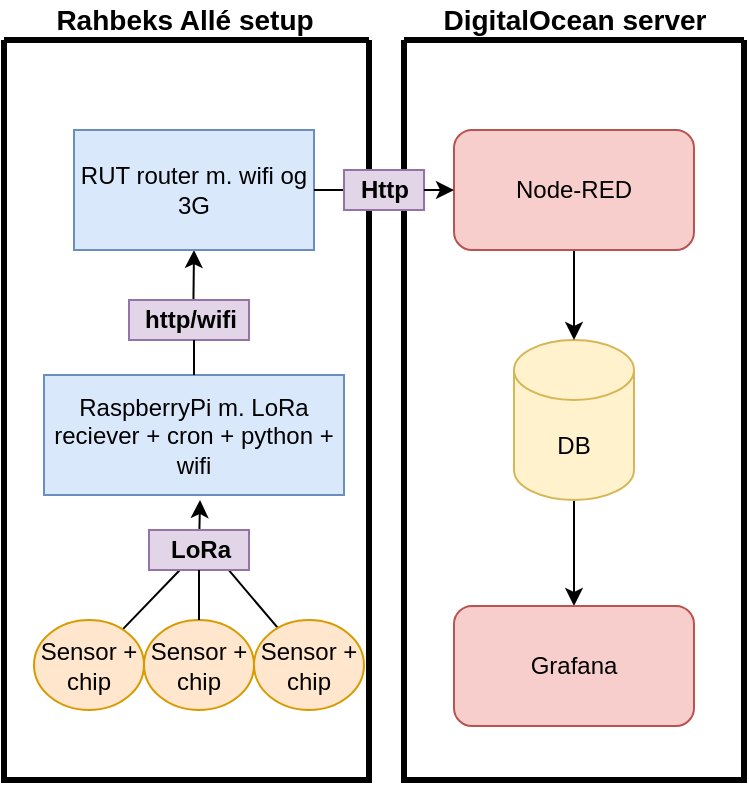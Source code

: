 <mxfile version="17.4.1" type="github">
  <diagram name="Page-1" id="c7488fd3-1785-93aa-aadb-54a6760d102a">
    <mxGraphModel dx="1422" dy="737" grid="1" gridSize="10" guides="1" tooltips="1" connect="1" arrows="1" fold="1" page="1" pageScale="1" pageWidth="1100" pageHeight="850" background="none" math="0" shadow="0">
      <root>
        <mxCell id="0" />
        <mxCell id="1" parent="0" />
        <mxCell id="0YkN7FA_I91x9jAutYYU-3" value="" style="swimlane;startSize=0;swimlaneFillColor=none;fillColor=none;strokeColor=#000000;fontColor=#333333;strokeWidth=3;" vertex="1" parent="1">
          <mxGeometry x="110" y="160" width="182.5" height="370" as="geometry" />
        </mxCell>
        <UserObject label="RaspberryPi m. LoRa reciever + cron + python + wifi" link="https://en.wikipedia.org/wiki/Raspberry_Pi" id="0YkN7FA_I91x9jAutYYU-1">
          <mxCell style="rounded=0;whiteSpace=wrap;html=1;fillColor=#dae8fc;strokeColor=#6c8ebf;" vertex="1" parent="0YkN7FA_I91x9jAutYYU-3">
            <mxGeometry x="20" y="167.5" width="150" height="60" as="geometry" />
          </mxCell>
        </UserObject>
        <mxCell id="0YkN7FA_I91x9jAutYYU-11" value="" style="endArrow=classic;html=1;rounded=0;entryX=0.5;entryY=1;entryDx=0;entryDy=0;exitX=0.537;exitY=-0.008;exitDx=0;exitDy=0;startArrow=none;exitPerimeter=0;" edge="1" parent="0YkN7FA_I91x9jAutYYU-3" source="0YkN7FA_I91x9jAutYYU-24" target="0YkN7FA_I91x9jAutYYU-12">
          <mxGeometry width="50" height="50" relative="1" as="geometry">
            <mxPoint x="90" y="260" as="sourcePoint" />
            <mxPoint x="135" y="210" as="targetPoint" />
          </mxGeometry>
        </mxCell>
        <UserObject label="RUT router m. wifi og 3G" link="https://wiki.teltonika-networks.com/view/RUT_Routers" id="0YkN7FA_I91x9jAutYYU-12">
          <mxCell style="rounded=0;whiteSpace=wrap;html=1;fillColor=#dae8fc;strokeColor=#6c8ebf;" vertex="1" parent="0YkN7FA_I91x9jAutYYU-3">
            <mxGeometry x="35" y="45" width="120" height="60" as="geometry" />
          </mxCell>
        </UserObject>
        <mxCell id="0YkN7FA_I91x9jAutYYU-43" style="edgeStyle=none;rounded=0;orthogonalLoop=1;jettySize=auto;html=1;entryX=0.794;entryY=0.99;entryDx=0;entryDy=0;entryPerimeter=0;fontSize=14;endArrow=none;endFill=0;" edge="1" parent="0YkN7FA_I91x9jAutYYU-3" source="0YkN7FA_I91x9jAutYYU-4" target="0YkN7FA_I91x9jAutYYU-10">
          <mxGeometry relative="1" as="geometry" />
        </mxCell>
        <mxCell id="0YkN7FA_I91x9jAutYYU-4" value="Sensor + &lt;br&gt;chip" style="ellipse;whiteSpace=wrap;html=1;fillColor=#ffe6cc;strokeColor=#d79b00;" vertex="1" parent="0YkN7FA_I91x9jAutYYU-3">
          <mxGeometry x="125" y="290" width="55" height="45" as="geometry" />
        </mxCell>
        <mxCell id="0YkN7FA_I91x9jAutYYU-26" value="Sensor + chip" style="ellipse;whiteSpace=wrap;html=1;fillColor=#ffe6cc;strokeColor=#d79b00;" vertex="1" parent="0YkN7FA_I91x9jAutYYU-3">
          <mxGeometry x="70" y="290" width="55" height="45" as="geometry" />
        </mxCell>
        <mxCell id="0YkN7FA_I91x9jAutYYU-42" style="rounded=0;orthogonalLoop=1;jettySize=auto;html=1;fontSize=14;endArrow=none;endFill=0;" edge="1" parent="0YkN7FA_I91x9jAutYYU-3" source="0YkN7FA_I91x9jAutYYU-27" target="0YkN7FA_I91x9jAutYYU-10">
          <mxGeometry relative="1" as="geometry" />
        </mxCell>
        <mxCell id="0YkN7FA_I91x9jAutYYU-27" value="Sensor + &lt;br&gt;chip" style="ellipse;whiteSpace=wrap;html=1;fillColor=#ffe6cc;strokeColor=#d79b00;" vertex="1" parent="0YkN7FA_I91x9jAutYYU-3">
          <mxGeometry x="15" y="290" width="55" height="45" as="geometry" />
        </mxCell>
        <mxCell id="0YkN7FA_I91x9jAutYYU-24" value="http/wifi&lt;br&gt;" style="text;html=1;align=center;verticalAlign=middle;resizable=0;points=[];autosize=1;strokeColor=#9673a6;fillColor=#e1d5e7;fontStyle=1" vertex="1" parent="0YkN7FA_I91x9jAutYYU-3">
          <mxGeometry x="62.5" y="130" width="60" height="20" as="geometry" />
        </mxCell>
        <mxCell id="0YkN7FA_I91x9jAutYYU-40" value="" style="endArrow=none;html=1;rounded=0;exitX=0.5;exitY=0;exitDx=0;exitDy=0;" edge="1" parent="0YkN7FA_I91x9jAutYYU-3" source="0YkN7FA_I91x9jAutYYU-1">
          <mxGeometry width="50" height="50" relative="1" as="geometry">
            <mxPoint x="90" y="170" as="sourcePoint" />
            <mxPoint x="95" y="150" as="targetPoint" />
          </mxGeometry>
        </mxCell>
        <mxCell id="0YkN7FA_I91x9jAutYYU-48" style="edgeStyle=none;rounded=0;orthogonalLoop=1;jettySize=auto;html=1;fontSize=14;endArrow=classic;endFill=1;" edge="1" parent="0YkN7FA_I91x9jAutYYU-3" source="0YkN7FA_I91x9jAutYYU-10">
          <mxGeometry relative="1" as="geometry">
            <mxPoint x="98" y="230" as="targetPoint" />
          </mxGeometry>
        </mxCell>
        <UserObject label="LoRa" link="https://en.wikipedia.org/wiki/LoRa" id="0YkN7FA_I91x9jAutYYU-10">
          <mxCell style="text;html=1;align=center;verticalAlign=middle;resizable=0;points=[];autosize=1;strokeColor=#9673a6;fillColor=#e1d5e7;fontStyle=1;labelBackgroundColor=none;" vertex="1" parent="0YkN7FA_I91x9jAutYYU-3">
            <mxGeometry x="72.5" y="245" width="50" height="20" as="geometry" />
          </mxCell>
        </UserObject>
        <mxCell id="0YkN7FA_I91x9jAutYYU-41" value="" style="endArrow=none;html=1;rounded=0;exitX=0.5;exitY=0;exitDx=0;exitDy=0;entryX=0.5;entryY=1;entryDx=0;entryDy=0;endFill=0;" edge="1" parent="0YkN7FA_I91x9jAutYYU-3" source="0YkN7FA_I91x9jAutYYU-26" target="0YkN7FA_I91x9jAutYYU-10">
          <mxGeometry width="50" height="50" relative="1" as="geometry">
            <mxPoint x="202.5" y="450" as="sourcePoint" />
            <mxPoint x="205" y="387.5" as="targetPoint" />
          </mxGeometry>
        </mxCell>
        <mxCell id="0YkN7FA_I91x9jAutYYU-7" value="" style="swimlane;startSize=0;strokeWidth=3;" vertex="1" parent="1">
          <mxGeometry x="310" y="160" width="170" height="370" as="geometry" />
        </mxCell>
        <mxCell id="0YkN7FA_I91x9jAutYYU-36" value="" style="edgeStyle=orthogonalEdgeStyle;rounded=0;orthogonalLoop=1;jettySize=auto;html=1;" edge="1" parent="0YkN7FA_I91x9jAutYYU-7" source="0YkN7FA_I91x9jAutYYU-2" target="0YkN7FA_I91x9jAutYYU-35">
          <mxGeometry relative="1" as="geometry" />
        </mxCell>
        <UserObject label="DB" link="https://wiki.frederiksberg.dk/index.php/Iot" id="0YkN7FA_I91x9jAutYYU-2">
          <mxCell style="shape=cylinder3;whiteSpace=wrap;html=1;boundedLbl=1;backgroundOutline=1;size=15;fillColor=#fff2cc;strokeColor=#d6b656;" vertex="1" parent="0YkN7FA_I91x9jAutYYU-7">
            <mxGeometry x="55" y="150" width="60" height="80" as="geometry" />
          </mxCell>
        </UserObject>
        <mxCell id="0YkN7FA_I91x9jAutYYU-21" value="" style="edgeStyle=orthogonalEdgeStyle;rounded=0;orthogonalLoop=1;jettySize=auto;html=1;" edge="1" parent="0YkN7FA_I91x9jAutYYU-7" source="0YkN7FA_I91x9jAutYYU-20" target="0YkN7FA_I91x9jAutYYU-2">
          <mxGeometry relative="1" as="geometry" />
        </mxCell>
        <UserObject label="Node-RED" link="https://wiki.frederiksberg.dk/index.php/Node-RED" id="0YkN7FA_I91x9jAutYYU-20">
          <mxCell style="rounded=1;whiteSpace=wrap;html=1;fillColor=#f8cecc;strokeColor=#b85450;" vertex="1" parent="0YkN7FA_I91x9jAutYYU-7">
            <mxGeometry x="25" y="45" width="120" height="60" as="geometry" />
          </mxCell>
        </UserObject>
        <UserObject label="Grafana" link="https://wiki.frederiksberg.dk/index.php/Grafana" id="0YkN7FA_I91x9jAutYYU-35">
          <mxCell style="rounded=1;whiteSpace=wrap;html=1;fillColor=#f8cecc;strokeColor=#b85450;" vertex="1" parent="0YkN7FA_I91x9jAutYYU-7">
            <mxGeometry x="25" y="283" width="120" height="60" as="geometry" />
          </mxCell>
        </UserObject>
        <mxCell id="0YkN7FA_I91x9jAutYYU-22" value="DigitalOcean server" style="text;html=1;align=center;verticalAlign=middle;resizable=0;points=[];autosize=1;strokeColor=none;fillColor=none;strokeWidth=2;fontSize=14;fontStyle=1" vertex="1" parent="1">
          <mxGeometry x="320" y="140" width="150" height="20" as="geometry" />
        </mxCell>
        <mxCell id="0YkN7FA_I91x9jAutYYU-38" value="Rahbeks Allé setup" style="text;html=1;align=center;verticalAlign=middle;resizable=0;points=[];autosize=1;strokeColor=none;fillColor=none;strokeWidth=2;fontSize=14;fontStyle=1" vertex="1" parent="1">
          <mxGeometry x="130" y="140" width="140" height="20" as="geometry" />
        </mxCell>
        <mxCell id="0YkN7FA_I91x9jAutYYU-39" value="" style="edgeStyle=orthogonalEdgeStyle;rounded=0;orthogonalLoop=1;jettySize=auto;html=1;exitX=1;exitY=0.5;exitDx=0;exitDy=0;entryX=0;entryY=0.5;entryDx=0;entryDy=0;endArrow=none;" edge="1" parent="1" source="0YkN7FA_I91x9jAutYYU-12" target="0YkN7FA_I91x9jAutYYU-19">
          <mxGeometry relative="1" as="geometry">
            <mxPoint x="260" y="235" as="sourcePoint" />
            <mxPoint x="335" y="235" as="targetPoint" />
            <Array as="points" />
          </mxGeometry>
        </mxCell>
        <mxCell id="0YkN7FA_I91x9jAutYYU-19" value="Http" style="text;html=1;align=center;verticalAlign=middle;resizable=0;points=[];autosize=1;strokeColor=#9673a6;fillColor=#e1d5e7;fontStyle=1" vertex="1" parent="1">
          <mxGeometry x="280" y="225" width="40" height="20" as="geometry" />
        </mxCell>
        <mxCell id="0YkN7FA_I91x9jAutYYU-17" value="" style="edgeStyle=orthogonalEdgeStyle;rounded=0;orthogonalLoop=1;jettySize=auto;html=1;exitX=1;exitY=0.5;exitDx=0;exitDy=0;entryX=0;entryY=0.5;entryDx=0;entryDy=0;startArrow=none;" edge="1" parent="1" source="0YkN7FA_I91x9jAutYYU-19" target="0YkN7FA_I91x9jAutYYU-20">
          <mxGeometry relative="1" as="geometry">
            <mxPoint x="270" y="235" as="sourcePoint" />
            <mxPoint x="300" y="235" as="targetPoint" />
            <Array as="points" />
          </mxGeometry>
        </mxCell>
      </root>
    </mxGraphModel>
  </diagram>
</mxfile>
